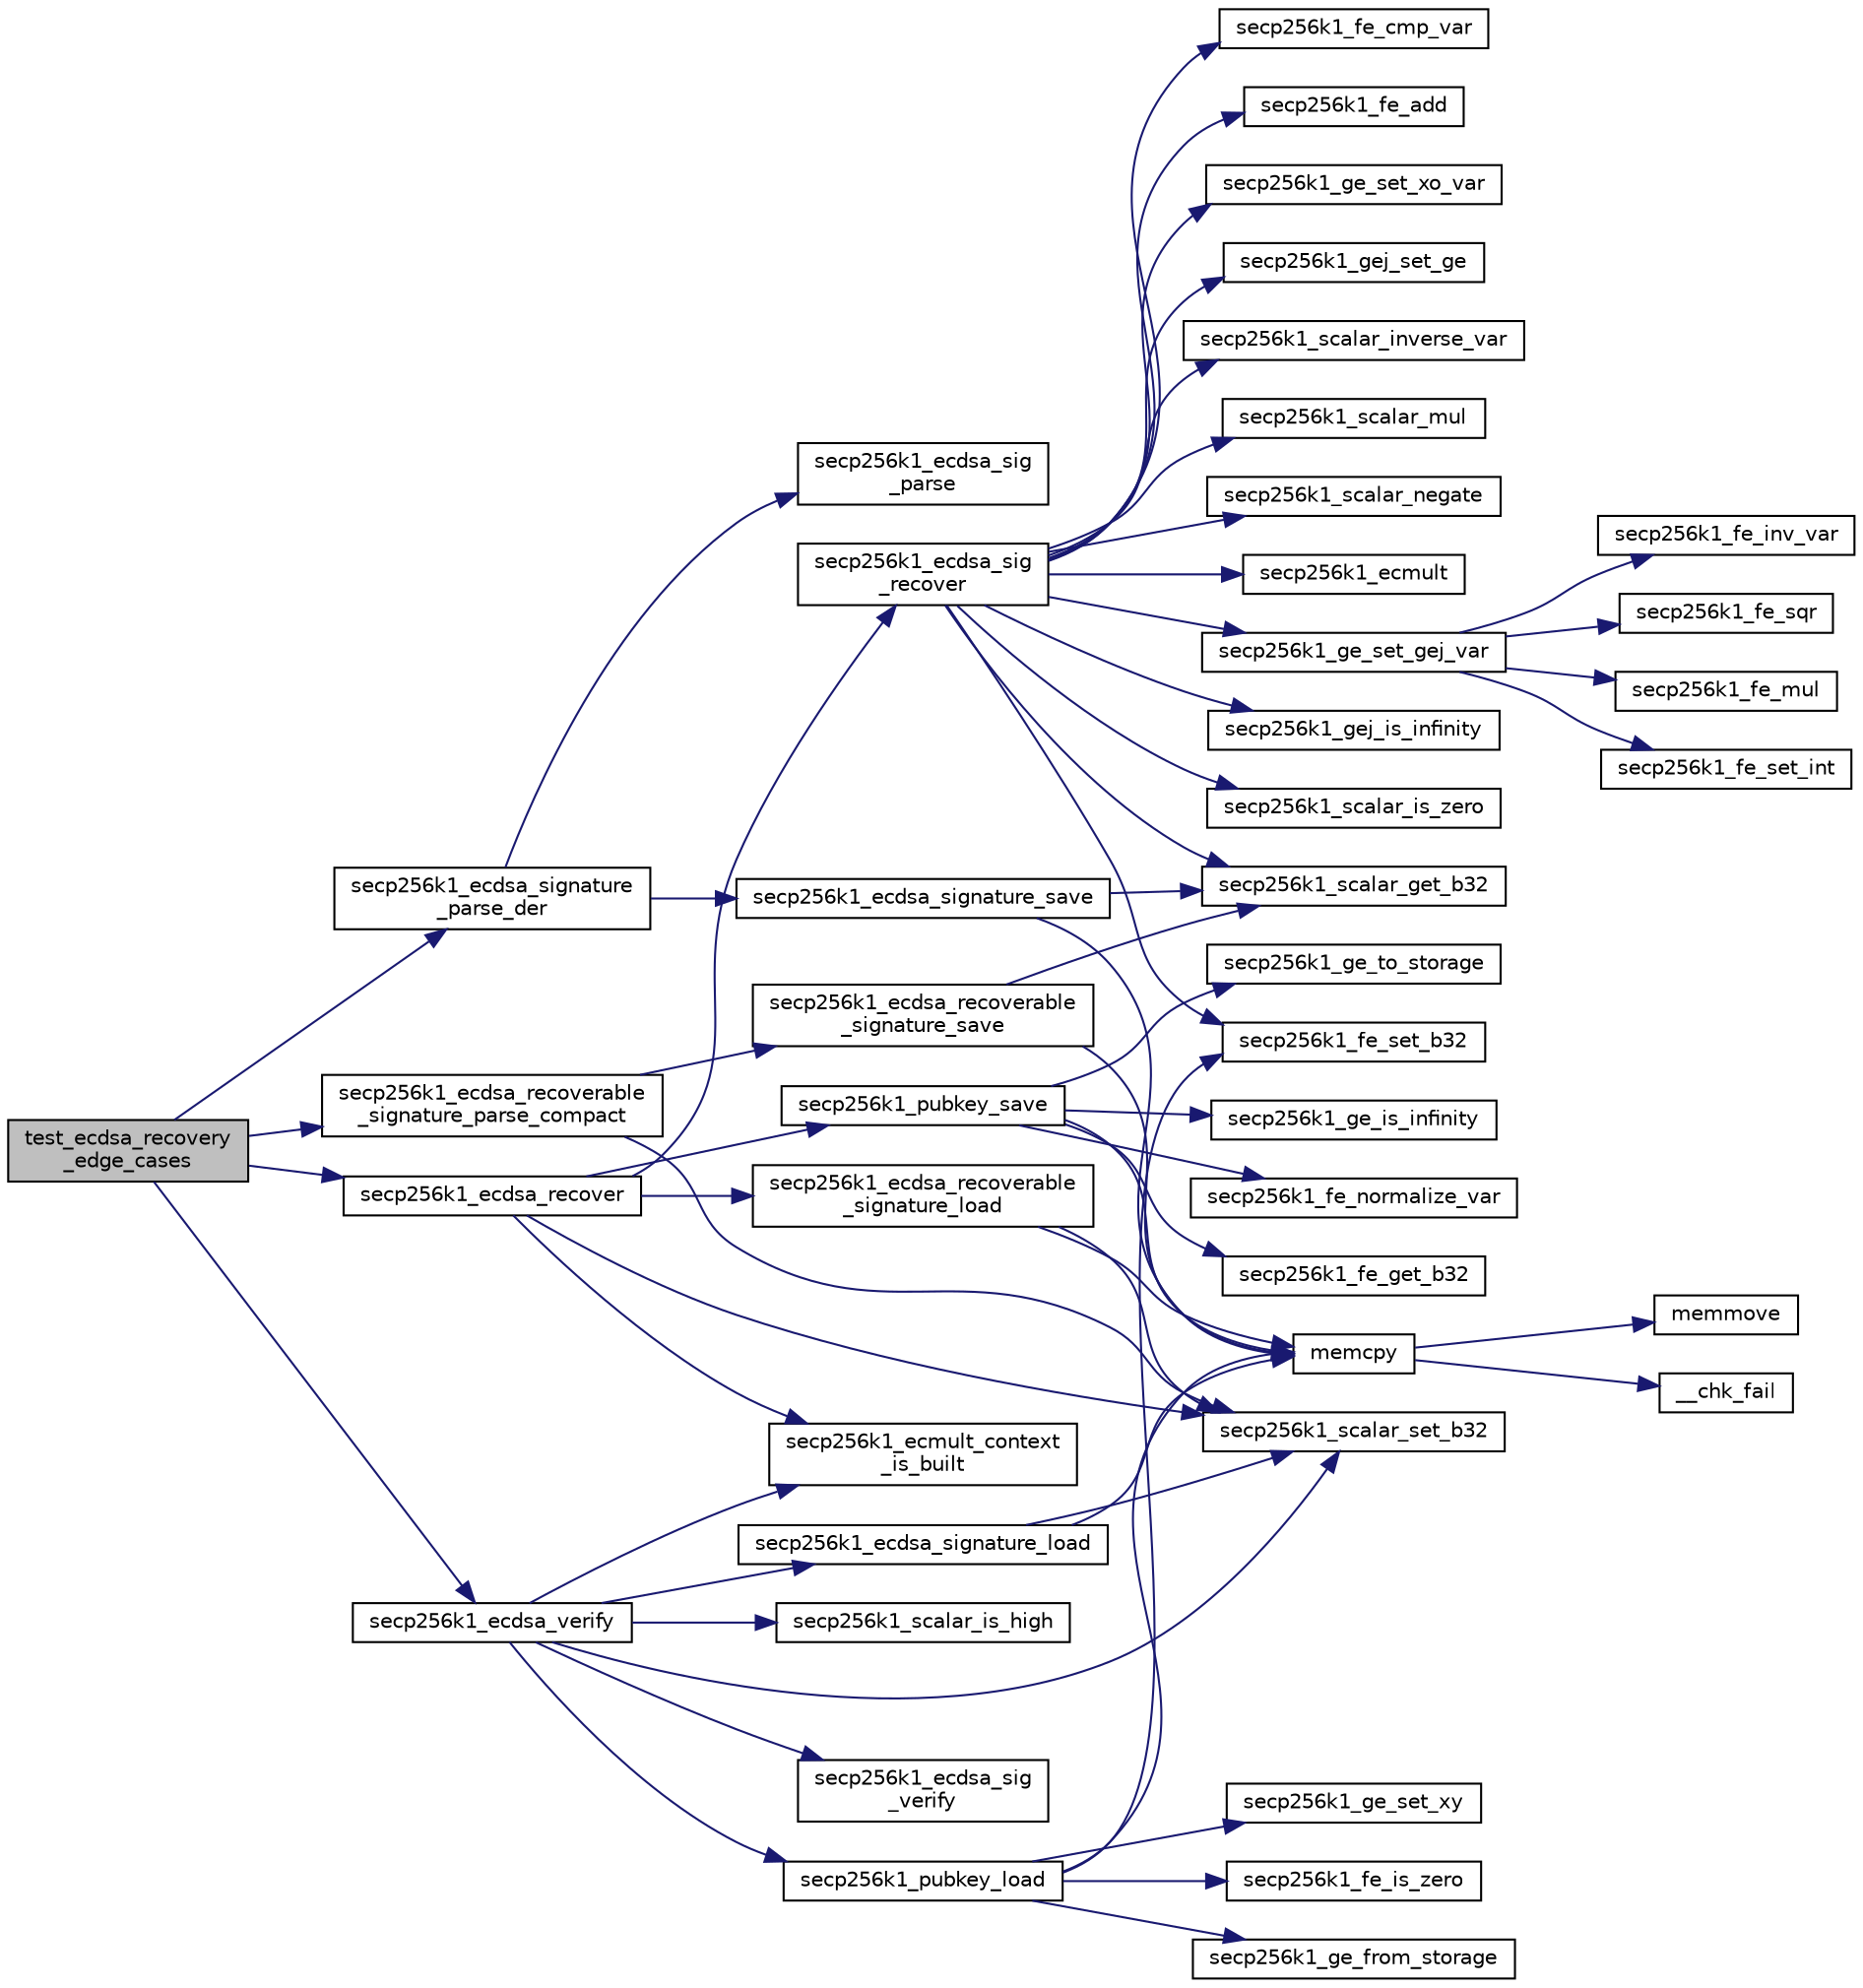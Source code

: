 digraph "test_ecdsa_recovery_edge_cases"
{
  edge [fontname="Helvetica",fontsize="10",labelfontname="Helvetica",labelfontsize="10"];
  node [fontname="Helvetica",fontsize="10",shape=record];
  rankdir="LR";
  Node63 [label="test_ecdsa_recovery\l_edge_cases",height=0.2,width=0.4,color="black", fillcolor="grey75", style="filled", fontcolor="black"];
  Node63 -> Node64 [color="midnightblue",fontsize="10",style="solid",fontname="Helvetica"];
  Node64 [label="secp256k1_ecdsa_recoverable\l_signature_parse_compact",height=0.2,width=0.4,color="black", fillcolor="white", style="filled",URL="$d9/d84/secp256k1__recovery_8h.html#a6699b45dc75be70f028ac7d8ffaba46e",tooltip="Parse a compact ECDSA signature (64 bytes + recovery id). "];
  Node64 -> Node65 [color="midnightblue",fontsize="10",style="solid",fontname="Helvetica"];
  Node65 [label="secp256k1_scalar_set_b32",height=0.2,width=0.4,color="black", fillcolor="white", style="filled",URL="$db/d94/scalar_8h.html#a25cc2d45ae1d1765d07c3313cdf46fa0",tooltip="Set a scalar from a big endian byte array. "];
  Node64 -> Node66 [color="midnightblue",fontsize="10",style="solid",fontname="Helvetica"];
  Node66 [label="secp256k1_ecdsa_recoverable\l_signature_save",height=0.2,width=0.4,color="black", fillcolor="white", style="filled",URL="$d6/d5d/recovery_2main__impl_8h.html#a58a8a03b17aeb5cb4daf2940a58663b9"];
  Node66 -> Node67 [color="midnightblue",fontsize="10",style="solid",fontname="Helvetica"];
  Node67 [label="memcpy",height=0.2,width=0.4,color="black", fillcolor="white", style="filled",URL="$d5/d9f/glibc__compat_8cpp.html#a0f46826ab0466591e136db24394923cf"];
  Node67 -> Node68 [color="midnightblue",fontsize="10",style="solid",fontname="Helvetica"];
  Node68 [label="memmove",height=0.2,width=0.4,color="black", fillcolor="white", style="filled",URL="$d5/d9f/glibc__compat_8cpp.html#a9778d49e9029dd75bc53ecbbf9f5e9a1"];
  Node67 -> Node69 [color="midnightblue",fontsize="10",style="solid",fontname="Helvetica"];
  Node69 [label="__chk_fail",height=0.2,width=0.4,color="black", fillcolor="white", style="filled",URL="$d5/d9f/glibc__compat_8cpp.html#a424ac71631da5ada2976630ff67051d1"];
  Node66 -> Node70 [color="midnightblue",fontsize="10",style="solid",fontname="Helvetica"];
  Node70 [label="secp256k1_scalar_get_b32",height=0.2,width=0.4,color="black", fillcolor="white", style="filled",URL="$db/d94/scalar_8h.html#a4fa08f8af5a23f505b44c9ef1bec1831",tooltip="Convert a scalar to a byte array. "];
  Node63 -> Node71 [color="midnightblue",fontsize="10",style="solid",fontname="Helvetica"];
  Node71 [label="secp256k1_ecdsa_recover",height=0.2,width=0.4,color="black", fillcolor="white", style="filled",URL="$d9/d84/secp256k1__recovery_8h.html#a7e156c6f4be24b07f4a563210dcb1a2e",tooltip="Recover an ECDSA public key from a signature. "];
  Node71 -> Node72 [color="midnightblue",fontsize="10",style="solid",fontname="Helvetica"];
  Node72 [label="secp256k1_ecmult_context\l_is_built",height=0.2,width=0.4,color="black", fillcolor="white", style="filled",URL="$d2/d94/ecmult_8h.html#aa4f6f213989d3ec35850c40c8f1b313b"];
  Node71 -> Node73 [color="midnightblue",fontsize="10",style="solid",fontname="Helvetica"];
  Node73 [label="secp256k1_ecdsa_recoverable\l_signature_load",height=0.2,width=0.4,color="black", fillcolor="white", style="filled",URL="$d6/d5d/recovery_2main__impl_8h.html#aa3ef0903a865dc9a6e42dfe61f75a9e5"];
  Node73 -> Node67 [color="midnightblue",fontsize="10",style="solid",fontname="Helvetica"];
  Node73 -> Node65 [color="midnightblue",fontsize="10",style="solid",fontname="Helvetica"];
  Node71 -> Node65 [color="midnightblue",fontsize="10",style="solid",fontname="Helvetica"];
  Node71 -> Node74 [color="midnightblue",fontsize="10",style="solid",fontname="Helvetica"];
  Node74 [label="secp256k1_ecdsa_sig\l_recover",height=0.2,width=0.4,color="black", fillcolor="white", style="filled",URL="$d6/d5d/recovery_2main__impl_8h.html#a1a831ed991717749ed9d200bb9d3f03b"];
  Node74 -> Node75 [color="midnightblue",fontsize="10",style="solid",fontname="Helvetica"];
  Node75 [label="secp256k1_scalar_is_zero",height=0.2,width=0.4,color="black", fillcolor="white", style="filled",URL="$db/d94/scalar_8h.html#a3f0ac84fe49a1c1f51212582a2c149d4",tooltip="Check whether a scalar equals zero. "];
  Node74 -> Node70 [color="midnightblue",fontsize="10",style="solid",fontname="Helvetica"];
  Node74 -> Node76 [color="midnightblue",fontsize="10",style="solid",fontname="Helvetica"];
  Node76 [label="secp256k1_fe_set_b32",height=0.2,width=0.4,color="black", fillcolor="white", style="filled",URL="$d5/d5a/field_8h.html#a5c86a65052e3b135919c00fe2233a43d",tooltip="Set a field element equal to 32-byte big endian value. "];
  Node74 -> Node77 [color="midnightblue",fontsize="10",style="solid",fontname="Helvetica"];
  Node77 [label="secp256k1_fe_cmp_var",height=0.2,width=0.4,color="black", fillcolor="white", style="filled",URL="$d5/d5a/field_8h.html#af372f2088796ef5338bb43dbb6dd5277",tooltip="Compare two field elements. "];
  Node74 -> Node78 [color="midnightblue",fontsize="10",style="solid",fontname="Helvetica"];
  Node78 [label="secp256k1_fe_add",height=0.2,width=0.4,color="black", fillcolor="white", style="filled",URL="$d5/d5a/field_8h.html#a7512f80b60598e4af89c004890880fc7",tooltip="Adds a field element to another. "];
  Node74 -> Node79 [color="midnightblue",fontsize="10",style="solid",fontname="Helvetica"];
  Node79 [label="secp256k1_ge_set_xo_var",height=0.2,width=0.4,color="black", fillcolor="white", style="filled",URL="$d9/dd1/group_8h.html#a3c3d9154b093bb4ed48ba55e4c28a0b5",tooltip="Set a group element (affine) equal to the point with the given X coordinate, and given oddness for Y..."];
  Node74 -> Node80 [color="midnightblue",fontsize="10",style="solid",fontname="Helvetica"];
  Node80 [label="secp256k1_gej_set_ge",height=0.2,width=0.4,color="black", fillcolor="white", style="filled",URL="$d9/dd1/group_8h.html#ad5f813e26afb239f03e83f0e61e05498",tooltip="Set a group element (jacobian) equal to another which is given in affine coordinates. "];
  Node74 -> Node81 [color="midnightblue",fontsize="10",style="solid",fontname="Helvetica"];
  Node81 [label="secp256k1_scalar_inverse_var",height=0.2,width=0.4,color="black", fillcolor="white", style="filled",URL="$db/d94/scalar_8h.html#a58e84d0cabe81139df5c71759f833855",tooltip="Compute the inverse of a scalar (modulo the group order), without constant-time guarantee. "];
  Node74 -> Node82 [color="midnightblue",fontsize="10",style="solid",fontname="Helvetica"];
  Node82 [label="secp256k1_scalar_mul",height=0.2,width=0.4,color="black", fillcolor="white", style="filled",URL="$db/d94/scalar_8h.html#a89db15f705c8eafcd10c08181523acd0",tooltip="Multiply two scalars (modulo the group order). "];
  Node74 -> Node83 [color="midnightblue",fontsize="10",style="solid",fontname="Helvetica"];
  Node83 [label="secp256k1_scalar_negate",height=0.2,width=0.4,color="black", fillcolor="white", style="filled",URL="$db/d94/scalar_8h.html#aa3f1c1d4536adf835ee256878c222968",tooltip="Compute the complement of a scalar (modulo the group order). "];
  Node74 -> Node84 [color="midnightblue",fontsize="10",style="solid",fontname="Helvetica"];
  Node84 [label="secp256k1_ecmult",height=0.2,width=0.4,color="black", fillcolor="white", style="filled",URL="$d2/d94/ecmult_8h.html#aacf8b6ba48671daf24d549adb176366c",tooltip="Double multiply: R = na*A + ng*G. "];
  Node74 -> Node85 [color="midnightblue",fontsize="10",style="solid",fontname="Helvetica"];
  Node85 [label="secp256k1_ge_set_gej_var",height=0.2,width=0.4,color="black", fillcolor="white", style="filled",URL="$d6/d60/group__impl_8h.html#aea803cf52c0f33c2cb3bfb82d5790d71"];
  Node85 -> Node86 [color="midnightblue",fontsize="10",style="solid",fontname="Helvetica"];
  Node86 [label="secp256k1_fe_inv_var",height=0.2,width=0.4,color="black", fillcolor="white", style="filled",URL="$d5/d5a/field_8h.html#a0090ecfb39b34a8965cc16ae1feca5aa",tooltip="Potentially faster version of secp256k1_fe_inv, without constant-time guarantee. "];
  Node85 -> Node87 [color="midnightblue",fontsize="10",style="solid",fontname="Helvetica"];
  Node87 [label="secp256k1_fe_sqr",height=0.2,width=0.4,color="black", fillcolor="white", style="filled",URL="$d5/d5a/field_8h.html#a6cbe550ca5eb35e683b1c8d68d8de26b",tooltip="Sets a field element to be the square of another. "];
  Node85 -> Node88 [color="midnightblue",fontsize="10",style="solid",fontname="Helvetica"];
  Node88 [label="secp256k1_fe_mul",height=0.2,width=0.4,color="black", fillcolor="white", style="filled",URL="$d5/d5a/field_8h.html#a542b97d2574d9687c563d002587cf9a2",tooltip="Sets a field element to be the product of two others. "];
  Node85 -> Node89 [color="midnightblue",fontsize="10",style="solid",fontname="Helvetica"];
  Node89 [label="secp256k1_fe_set_int",height=0.2,width=0.4,color="black", fillcolor="white", style="filled",URL="$d5/d5a/field_8h.html#a4bfba9980b6d6960ad623f1ddbbc547e",tooltip="Set a field element equal to a small integer. "];
  Node74 -> Node90 [color="midnightblue",fontsize="10",style="solid",fontname="Helvetica"];
  Node90 [label="secp256k1_gej_is_infinity",height=0.2,width=0.4,color="black", fillcolor="white", style="filled",URL="$d9/dd1/group_8h.html#a33786d5853579c92d46fac51f6a40093",tooltip="Check whether a group element is the point at infinity. "];
  Node71 -> Node91 [color="midnightblue",fontsize="10",style="solid",fontname="Helvetica"];
  Node91 [label="secp256k1_pubkey_save",height=0.2,width=0.4,color="black", fillcolor="white", style="filled",URL="$d1/d8c/secp256k1_8c.html#aa061c9c5c861017bef990e5c4653e0f4"];
  Node91 -> Node92 [color="midnightblue",fontsize="10",style="solid",fontname="Helvetica"];
  Node92 [label="secp256k1_ge_to_storage",height=0.2,width=0.4,color="black", fillcolor="white", style="filled",URL="$d9/dd1/group_8h.html#ad6499ae629f998e50d8614869ee3c67f",tooltip="Convert a group element to the storage type. "];
  Node91 -> Node67 [color="midnightblue",fontsize="10",style="solid",fontname="Helvetica"];
  Node91 -> Node93 [color="midnightblue",fontsize="10",style="solid",fontname="Helvetica"];
  Node93 [label="secp256k1_ge_is_infinity",height=0.2,width=0.4,color="black", fillcolor="white", style="filled",URL="$d9/dd1/group_8h.html#ac83592db46af97faf7ba9b9a39a1f6ff",tooltip="Check whether a group element is the point at infinity. "];
  Node91 -> Node94 [color="midnightblue",fontsize="10",style="solid",fontname="Helvetica"];
  Node94 [label="secp256k1_fe_normalize_var",height=0.2,width=0.4,color="black", fillcolor="white", style="filled",URL="$d5/d5a/field_8h.html#a2d45c987537eadb2923c93aa3af9db71",tooltip="Normalize a field element, without constant-time guarantee. "];
  Node91 -> Node95 [color="midnightblue",fontsize="10",style="solid",fontname="Helvetica"];
  Node95 [label="secp256k1_fe_get_b32",height=0.2,width=0.4,color="black", fillcolor="white", style="filled",URL="$d5/d5a/field_8h.html#abb1017649be14b9ac1823be3c573e542",tooltip="Convert a field element to a 32-byte big endian value. "];
  Node63 -> Node96 [color="midnightblue",fontsize="10",style="solid",fontname="Helvetica"];
  Node96 [label="secp256k1_ecdsa_signature\l_parse_der",height=0.2,width=0.4,color="black", fillcolor="white", style="filled",URL="$d7/dd3/secp256k1_8h.html#a57d390dd5baa54855b0cb20628034b90",tooltip="Parse a DER ECDSA signature. "];
  Node96 -> Node97 [color="midnightblue",fontsize="10",style="solid",fontname="Helvetica"];
  Node97 [label="secp256k1_ecdsa_sig\l_parse",height=0.2,width=0.4,color="black", fillcolor="white", style="filled",URL="$d5/d5d/ecdsa_8h.html#aae25c4b1cdf2ccaddc49b42d43cc82a1"];
  Node96 -> Node98 [color="midnightblue",fontsize="10",style="solid",fontname="Helvetica"];
  Node98 [label="secp256k1_ecdsa_signature_save",height=0.2,width=0.4,color="black", fillcolor="white", style="filled",URL="$d1/d8c/secp256k1_8c.html#a94e522f94c4819bebf8e854952eb6a8f"];
  Node98 -> Node67 [color="midnightblue",fontsize="10",style="solid",fontname="Helvetica"];
  Node98 -> Node70 [color="midnightblue",fontsize="10",style="solid",fontname="Helvetica"];
  Node63 -> Node99 [color="midnightblue",fontsize="10",style="solid",fontname="Helvetica"];
  Node99 [label="secp256k1_ecdsa_verify",height=0.2,width=0.4,color="black", fillcolor="white", style="filled",URL="$d7/dd3/secp256k1_8h.html#a41065390f9039c4140ec04999724987d",tooltip="Verify an ECDSA signature. "];
  Node99 -> Node72 [color="midnightblue",fontsize="10",style="solid",fontname="Helvetica"];
  Node99 -> Node65 [color="midnightblue",fontsize="10",style="solid",fontname="Helvetica"];
  Node99 -> Node100 [color="midnightblue",fontsize="10",style="solid",fontname="Helvetica"];
  Node100 [label="secp256k1_ecdsa_signature_load",height=0.2,width=0.4,color="black", fillcolor="white", style="filled",URL="$d1/d8c/secp256k1_8c.html#af2027241c9dfc85fa5b6a3bb5fe41d18"];
  Node100 -> Node67 [color="midnightblue",fontsize="10",style="solid",fontname="Helvetica"];
  Node100 -> Node65 [color="midnightblue",fontsize="10",style="solid",fontname="Helvetica"];
  Node99 -> Node101 [color="midnightblue",fontsize="10",style="solid",fontname="Helvetica"];
  Node101 [label="secp256k1_scalar_is_high",height=0.2,width=0.4,color="black", fillcolor="white", style="filled",URL="$db/d94/scalar_8h.html#aab66620cbbe49bec3c7c02f4a1219c05",tooltip="Check whether a scalar is higher than the group order divided by 2. "];
  Node99 -> Node102 [color="midnightblue",fontsize="10",style="solid",fontname="Helvetica"];
  Node102 [label="secp256k1_pubkey_load",height=0.2,width=0.4,color="black", fillcolor="white", style="filled",URL="$d1/d8c/secp256k1_8c.html#a9966ec041e71010d1593ae2211ffb843"];
  Node102 -> Node67 [color="midnightblue",fontsize="10",style="solid",fontname="Helvetica"];
  Node102 -> Node103 [color="midnightblue",fontsize="10",style="solid",fontname="Helvetica"];
  Node103 [label="secp256k1_ge_from_storage",height=0.2,width=0.4,color="black", fillcolor="white", style="filled",URL="$d9/dd1/group_8h.html#a8c1e7f328284d9ba56404bb8d99bf765",tooltip="Convert a group element back from the storage type. "];
  Node102 -> Node76 [color="midnightblue",fontsize="10",style="solid",fontname="Helvetica"];
  Node102 -> Node104 [color="midnightblue",fontsize="10",style="solid",fontname="Helvetica"];
  Node104 [label="secp256k1_ge_set_xy",height=0.2,width=0.4,color="black", fillcolor="white", style="filled",URL="$d9/dd1/group_8h.html#a34ab3d1a9a0a7ff0ed1cedff9db5f73c",tooltip="Set a group element equal to the point with given X and Y coordinates. "];
  Node102 -> Node105 [color="midnightblue",fontsize="10",style="solid",fontname="Helvetica"];
  Node105 [label="secp256k1_fe_is_zero",height=0.2,width=0.4,color="black", fillcolor="white", style="filled",URL="$d5/d5a/field_8h.html#a619ec4805df6cc54d70e6682ceebd098",tooltip="Verify whether a field element is zero. "];
  Node99 -> Node106 [color="midnightblue",fontsize="10",style="solid",fontname="Helvetica"];
  Node106 [label="secp256k1_ecdsa_sig\l_verify",height=0.2,width=0.4,color="black", fillcolor="white", style="filled",URL="$d5/d5d/ecdsa_8h.html#a6e24b57323f9c38b266c5e28b60c92bd"];
}

